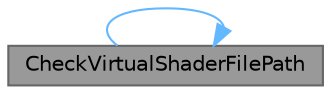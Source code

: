 digraph "CheckVirtualShaderFilePath"
{
 // INTERACTIVE_SVG=YES
 // LATEX_PDF_SIZE
  bgcolor="transparent";
  edge [fontname=Helvetica,fontsize=10,labelfontname=Helvetica,labelfontsize=10];
  node [fontname=Helvetica,fontsize=10,shape=box,height=0.2,width=0.4];
  rankdir="LR";
  Node1 [id="Node000001",label="CheckVirtualShaderFilePath",height=0.2,width=0.4,color="gray40", fillcolor="grey60", style="filled", fontcolor="black",tooltip="Validates the format of a virtual shader file path."];
  Node1 -> Node1 [id="edge1_Node000001_Node000001",color="steelblue1",style="solid",tooltip=" "];
}
